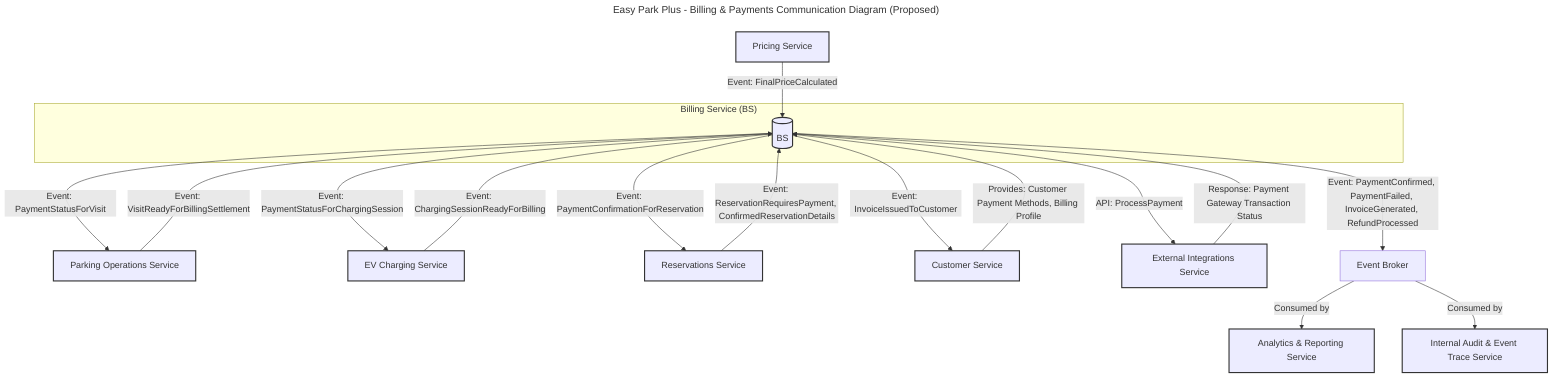 ---
title: Easy Park Plus - Billing & Payments Communication Diagram (Proposed)
---

graph TD
    subgraph "Billing Service (BS)"
        BS[(BS)]
    end

    %% Data & Events Consumed by BS
    POS[Parking Operations Service] -->|Event: VisitReadyForBillingSettlement| BS
    EVCS[EV Charging Service] -->|Event: ChargingSessionReadyForBilling| BS
    RS[Reservations Service] -->|Event: ReservationRequiresPayment, ConfirmedReservationDetails| BS
    PS[Pricing Service] -->|Event: FinalPriceCalculated| BS
    CS[Customer Service] -->|Provides: Customer Payment Methods, Billing Profile| BS
    EIS[External Integrations Service] -->|Response: Payment Gateway Transaction Status| BS

    %% Services Called & Events Published by BS
    %% To Payment Gateway
    BS -->|API: ProcessPayment| EIS
    BS -->|Event: PaymentConfirmed, PaymentFailed, InvoiceGenerated, RefundProcessed| EventBroker[Event Broker]
    BS -->|Event: PaymentStatusForVisit| POS
    BS -->|Event: PaymentStatusForChargingSession| EVCS
    BS -->|Event: PaymentConfirmationForReservation| RS
    BS -->|Event: InvoiceIssuedToCustomer| CS

    %% General Event Publishing by BS
    EventBroker -->|Consumed by| ARS[Analytics & Reporting Service]
    EventBroker -->|Consumed by| IAETS[Internal Audit & Event Trace Service]

    classDef service fill:#lightyellow,stroke:#333,stroke-width:2px;
    class BS,POS,EVCS,RS,PS,CS,EIS,ARS,IAETS service;
    class EventBroker fill:#lightblue,stroke:#333,stroke-width:2px;